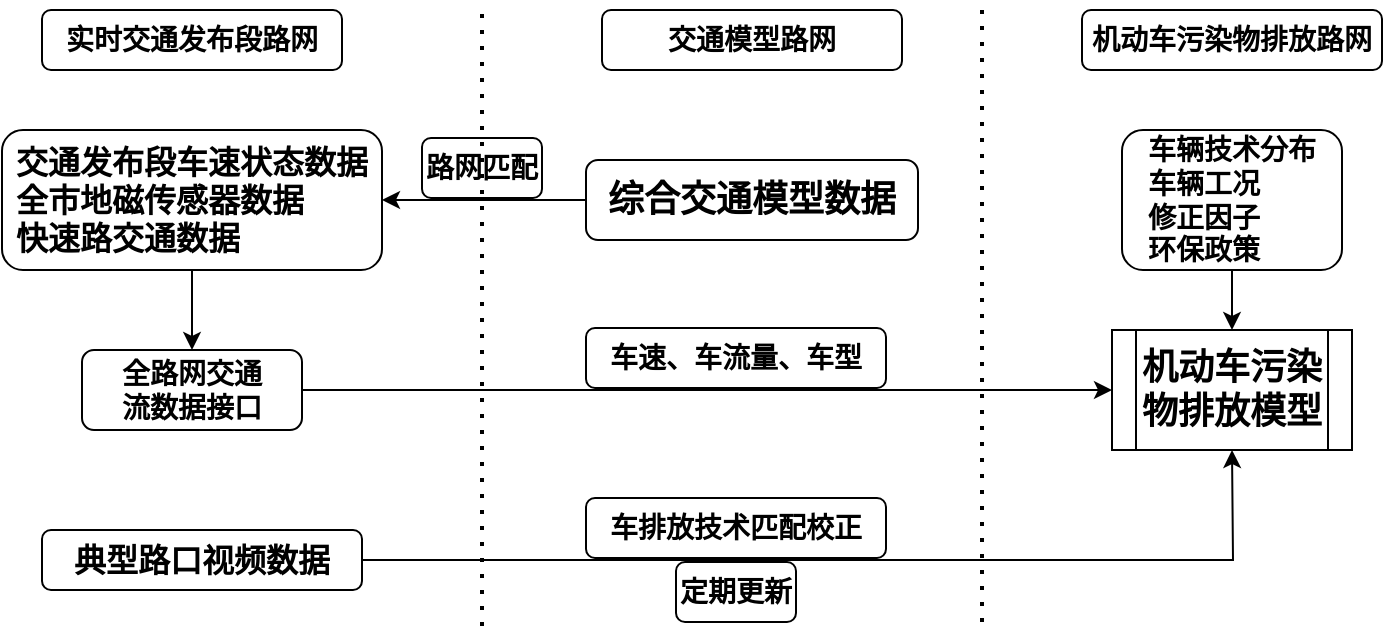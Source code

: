 <mxfile version="13.10.1" type="github">
  <diagram id="C5RBs43oDa-KdzZeNtuy" name="Page-1">
    <mxGraphModel dx="868" dy="425" grid="1" gridSize="10" guides="1" tooltips="1" connect="1" arrows="1" fold="1" page="1" pageScale="1" pageWidth="827" pageHeight="1169" math="0" shadow="0">
      <root>
        <mxCell id="WIyWlLk6GJQsqaUBKTNV-0" />
        <mxCell id="WIyWlLk6GJQsqaUBKTNV-1" parent="WIyWlLk6GJQsqaUBKTNV-0" />
        <mxCell id="oiTO6Ldvvnokbyj64V5V-10" style="edgeStyle=orthogonalEdgeStyle;rounded=0;orthogonalLoop=1;jettySize=auto;html=1;exitX=0.5;exitY=1;exitDx=0;exitDy=0;entryX=0.5;entryY=0;entryDx=0;entryDy=0;" parent="WIyWlLk6GJQsqaUBKTNV-1" source="WIyWlLk6GJQsqaUBKTNV-3" target="oiTO6Ldvvnokbyj64V5V-0" edge="1">
          <mxGeometry relative="1" as="geometry" />
        </mxCell>
        <mxCell id="WIyWlLk6GJQsqaUBKTNV-3" value="&lt;div style=&quot;text-align: left&quot;&gt;&lt;span&gt;&lt;font style=&quot;font-size: 16px&quot;&gt;&lt;b&gt;交通发布段车速状态数据&lt;/b&gt;&lt;/font&gt;&lt;/span&gt;&lt;/div&gt;&lt;div style=&quot;text-align: left&quot;&gt;&lt;span&gt;&lt;font size=&quot;3&quot;&gt;&lt;b&gt;全市地磁传感器数据&lt;/b&gt;&lt;/font&gt;&lt;/span&gt;&lt;/div&gt;&lt;div style=&quot;text-align: left&quot;&gt;&lt;span&gt;&lt;font size=&quot;3&quot;&gt;&lt;b&gt;快速路交通数据&lt;/b&gt;&lt;/font&gt;&lt;/span&gt;&lt;/div&gt;" style="rounded=1;whiteSpace=wrap;html=1;fontSize=12;glass=0;strokeWidth=1;shadow=0;" parent="WIyWlLk6GJQsqaUBKTNV-1" vertex="1">
          <mxGeometry x="50" y="160" width="190" height="70" as="geometry" />
        </mxCell>
        <mxCell id="oiTO6Ldvvnokbyj64V5V-7" style="edgeStyle=orthogonalEdgeStyle;rounded=0;orthogonalLoop=1;jettySize=auto;html=1;exitX=1;exitY=0.5;exitDx=0;exitDy=0;" parent="WIyWlLk6GJQsqaUBKTNV-1" source="oiTO6Ldvvnokbyj64V5V-0" edge="1">
          <mxGeometry relative="1" as="geometry">
            <mxPoint x="605" y="290" as="targetPoint" />
          </mxGeometry>
        </mxCell>
        <mxCell id="oiTO6Ldvvnokbyj64V5V-0" value="&lt;font style=&quot;font-size: 14px&quot;&gt;&lt;b&gt;全路网交通&lt;br&gt;流数据接口&lt;/b&gt;&lt;/font&gt;" style="rounded=1;whiteSpace=wrap;html=1;" parent="WIyWlLk6GJQsqaUBKTNV-1" vertex="1">
          <mxGeometry x="90" y="270" width="110" height="40" as="geometry" />
        </mxCell>
        <mxCell id="oiTO6Ldvvnokbyj64V5V-9" style="edgeStyle=orthogonalEdgeStyle;rounded=0;orthogonalLoop=1;jettySize=auto;html=1;exitX=1;exitY=0.5;exitDx=0;exitDy=0;entryX=0.5;entryY=1;entryDx=0;entryDy=0;" parent="WIyWlLk6GJQsqaUBKTNV-1" source="oiTO6Ldvvnokbyj64V5V-1" edge="1">
          <mxGeometry relative="1" as="geometry">
            <mxPoint x="665" y="320" as="targetPoint" />
          </mxGeometry>
        </mxCell>
        <mxCell id="oiTO6Ldvvnokbyj64V5V-1" value="&lt;font style=&quot;font-size: 16px&quot;&gt;&lt;b&gt;典型路口视频数据&lt;/b&gt;&lt;/font&gt;" style="rounded=1;whiteSpace=wrap;html=1;fontSize=16;" parent="WIyWlLk6GJQsqaUBKTNV-1" vertex="1">
          <mxGeometry x="70" y="360" width="160" height="30" as="geometry" />
        </mxCell>
        <mxCell id="oiTO6Ldvvnokbyj64V5V-12" style="edgeStyle=orthogonalEdgeStyle;rounded=0;orthogonalLoop=1;jettySize=auto;html=1;exitX=0;exitY=0.5;exitDx=0;exitDy=0;entryX=1;entryY=0.5;entryDx=0;entryDy=0;" parent="WIyWlLk6GJQsqaUBKTNV-1" source="oiTO6Ldvvnokbyj64V5V-2" target="WIyWlLk6GJQsqaUBKTNV-3" edge="1">
          <mxGeometry relative="1" as="geometry" />
        </mxCell>
        <mxCell id="oiTO6Ldvvnokbyj64V5V-2" value="&lt;div&gt;&lt;/div&gt;&lt;font style=&quot;font-size: 18px&quot;&gt;&lt;div&gt;&lt;/div&gt;&lt;b&gt;综合交通模型数据&lt;/b&gt;&lt;br&gt;&lt;/font&gt;" style="rounded=1;whiteSpace=wrap;html=1;align=center;" parent="WIyWlLk6GJQsqaUBKTNV-1" vertex="1">
          <mxGeometry x="342" y="175" width="166" height="40" as="geometry" />
        </mxCell>
        <mxCell id="oiTO6Ldvvnokbyj64V5V-3" value="&lt;font style=&quot;font-size: 14px&quot;&gt;&lt;b&gt;车速、车流量、车型&lt;/b&gt;&lt;/font&gt;" style="rounded=1;whiteSpace=wrap;html=1;" parent="WIyWlLk6GJQsqaUBKTNV-1" vertex="1">
          <mxGeometry x="342" y="259" width="150" height="30" as="geometry" />
        </mxCell>
        <mxCell id="oiTO6Ldvvnokbyj64V5V-6" style="edgeStyle=orthogonalEdgeStyle;rounded=0;orthogonalLoop=1;jettySize=auto;html=1;exitX=0.5;exitY=1;exitDx=0;exitDy=0;entryX=0.5;entryY=0;entryDx=0;entryDy=0;" parent="WIyWlLk6GJQsqaUBKTNV-1" source="oiTO6Ldvvnokbyj64V5V-5" edge="1">
          <mxGeometry relative="1" as="geometry">
            <mxPoint x="665" y="260" as="targetPoint" />
          </mxGeometry>
        </mxCell>
        <mxCell id="oiTO6Ldvvnokbyj64V5V-5" value="&lt;div style=&quot;text-align: left&quot;&gt;&lt;span style=&quot;font-size: 14px&quot;&gt;&lt;b&gt;车辆技术分布&lt;/b&gt;&lt;/span&gt;&lt;/div&gt;&lt;font style=&quot;font-size: 14px&quot;&gt;&lt;b&gt;&lt;div style=&quot;text-align: left&quot;&gt;&lt;span&gt;车辆工况&lt;/span&gt;&lt;/div&gt;&lt;div style=&quot;text-align: left&quot;&gt;&lt;span&gt;修正因子&lt;/span&gt;&lt;/div&gt;&lt;div style=&quot;text-align: left&quot;&gt;&lt;span&gt;环保政策&lt;/span&gt;&lt;/div&gt;&lt;/b&gt;&lt;/font&gt;" style="rounded=1;whiteSpace=wrap;html=1;" parent="WIyWlLk6GJQsqaUBKTNV-1" vertex="1">
          <mxGeometry x="610" y="160" width="110" height="70" as="geometry" />
        </mxCell>
        <mxCell id="oiTO6Ldvvnokbyj64V5V-8" value="&lt;font style=&quot;font-size: 14px&quot;&gt;&lt;b&gt;车排放技术匹配校正&lt;/b&gt;&lt;/font&gt;" style="rounded=1;whiteSpace=wrap;html=1;" parent="WIyWlLk6GJQsqaUBKTNV-1" vertex="1">
          <mxGeometry x="342" y="344" width="150" height="30" as="geometry" />
        </mxCell>
        <mxCell id="oiTO6Ldvvnokbyj64V5V-11" value="&lt;font style=&quot;font-size: 14px&quot;&gt;&lt;b&gt;路网匹配&lt;/b&gt;&lt;/font&gt;" style="rounded=1;whiteSpace=wrap;html=1;" parent="WIyWlLk6GJQsqaUBKTNV-1" vertex="1">
          <mxGeometry x="260" y="164" width="60" height="30" as="geometry" />
        </mxCell>
        <mxCell id="oiTO6Ldvvnokbyj64V5V-13" value="&lt;font style=&quot;font-size: 14px&quot;&gt;&lt;b&gt;定期更新&lt;/b&gt;&lt;/font&gt;" style="rounded=1;whiteSpace=wrap;html=1;" parent="WIyWlLk6GJQsqaUBKTNV-1" vertex="1">
          <mxGeometry x="387" y="376" width="60" height="30" as="geometry" />
        </mxCell>
        <mxCell id="oiTO6Ldvvnokbyj64V5V-14" value="&lt;b&gt;&lt;font style=&quot;font-size: 14px&quot;&gt;实时交通发布段路网&lt;/font&gt;&lt;/b&gt;" style="rounded=1;whiteSpace=wrap;html=1;" parent="WIyWlLk6GJQsqaUBKTNV-1" vertex="1">
          <mxGeometry x="70" y="100" width="150" height="30" as="geometry" />
        </mxCell>
        <mxCell id="oiTO6Ldvvnokbyj64V5V-15" value="&lt;b&gt;&lt;font style=&quot;font-size: 14px&quot;&gt;交通模型路网&lt;/font&gt;&lt;/b&gt;" style="rounded=1;whiteSpace=wrap;html=1;" parent="WIyWlLk6GJQsqaUBKTNV-1" vertex="1">
          <mxGeometry x="350" y="100" width="150" height="30" as="geometry" />
        </mxCell>
        <mxCell id="oiTO6Ldvvnokbyj64V5V-16" value="&lt;b&gt;&lt;font style=&quot;font-size: 14px&quot;&gt;机动车污染物排放路网&lt;/font&gt;&lt;/b&gt;" style="rounded=1;whiteSpace=wrap;html=1;" parent="WIyWlLk6GJQsqaUBKTNV-1" vertex="1">
          <mxGeometry x="590" y="100" width="150" height="30" as="geometry" />
        </mxCell>
        <mxCell id="oiTO6Ldvvnokbyj64V5V-20" value="" style="endArrow=none;dashed=1;html=1;dashPattern=1 3;strokeWidth=2;" parent="WIyWlLk6GJQsqaUBKTNV-1" edge="1">
          <mxGeometry width="50" height="50" relative="1" as="geometry">
            <mxPoint x="540" y="406" as="sourcePoint" />
            <mxPoint x="540" y="96" as="targetPoint" />
          </mxGeometry>
        </mxCell>
        <mxCell id="oiTO6Ldvvnokbyj64V5V-21" value="" style="endArrow=none;dashed=1;html=1;dashPattern=1 3;strokeWidth=2;" parent="WIyWlLk6GJQsqaUBKTNV-1" edge="1">
          <mxGeometry width="50" height="50" relative="1" as="geometry">
            <mxPoint x="290" y="408" as="sourcePoint" />
            <mxPoint x="290" y="98" as="targetPoint" />
          </mxGeometry>
        </mxCell>
        <mxCell id="oiTO6Ldvvnokbyj64V5V-22" value="&lt;font style=&quot;font-size: 18px&quot;&gt;&lt;b&gt;机动车污染物排放模型&lt;/b&gt;&lt;/font&gt;" style="shape=process;whiteSpace=wrap;html=1;backgroundOutline=1;" parent="WIyWlLk6GJQsqaUBKTNV-1" vertex="1">
          <mxGeometry x="605" y="260" width="120" height="60" as="geometry" />
        </mxCell>
      </root>
    </mxGraphModel>
  </diagram>
</mxfile>
